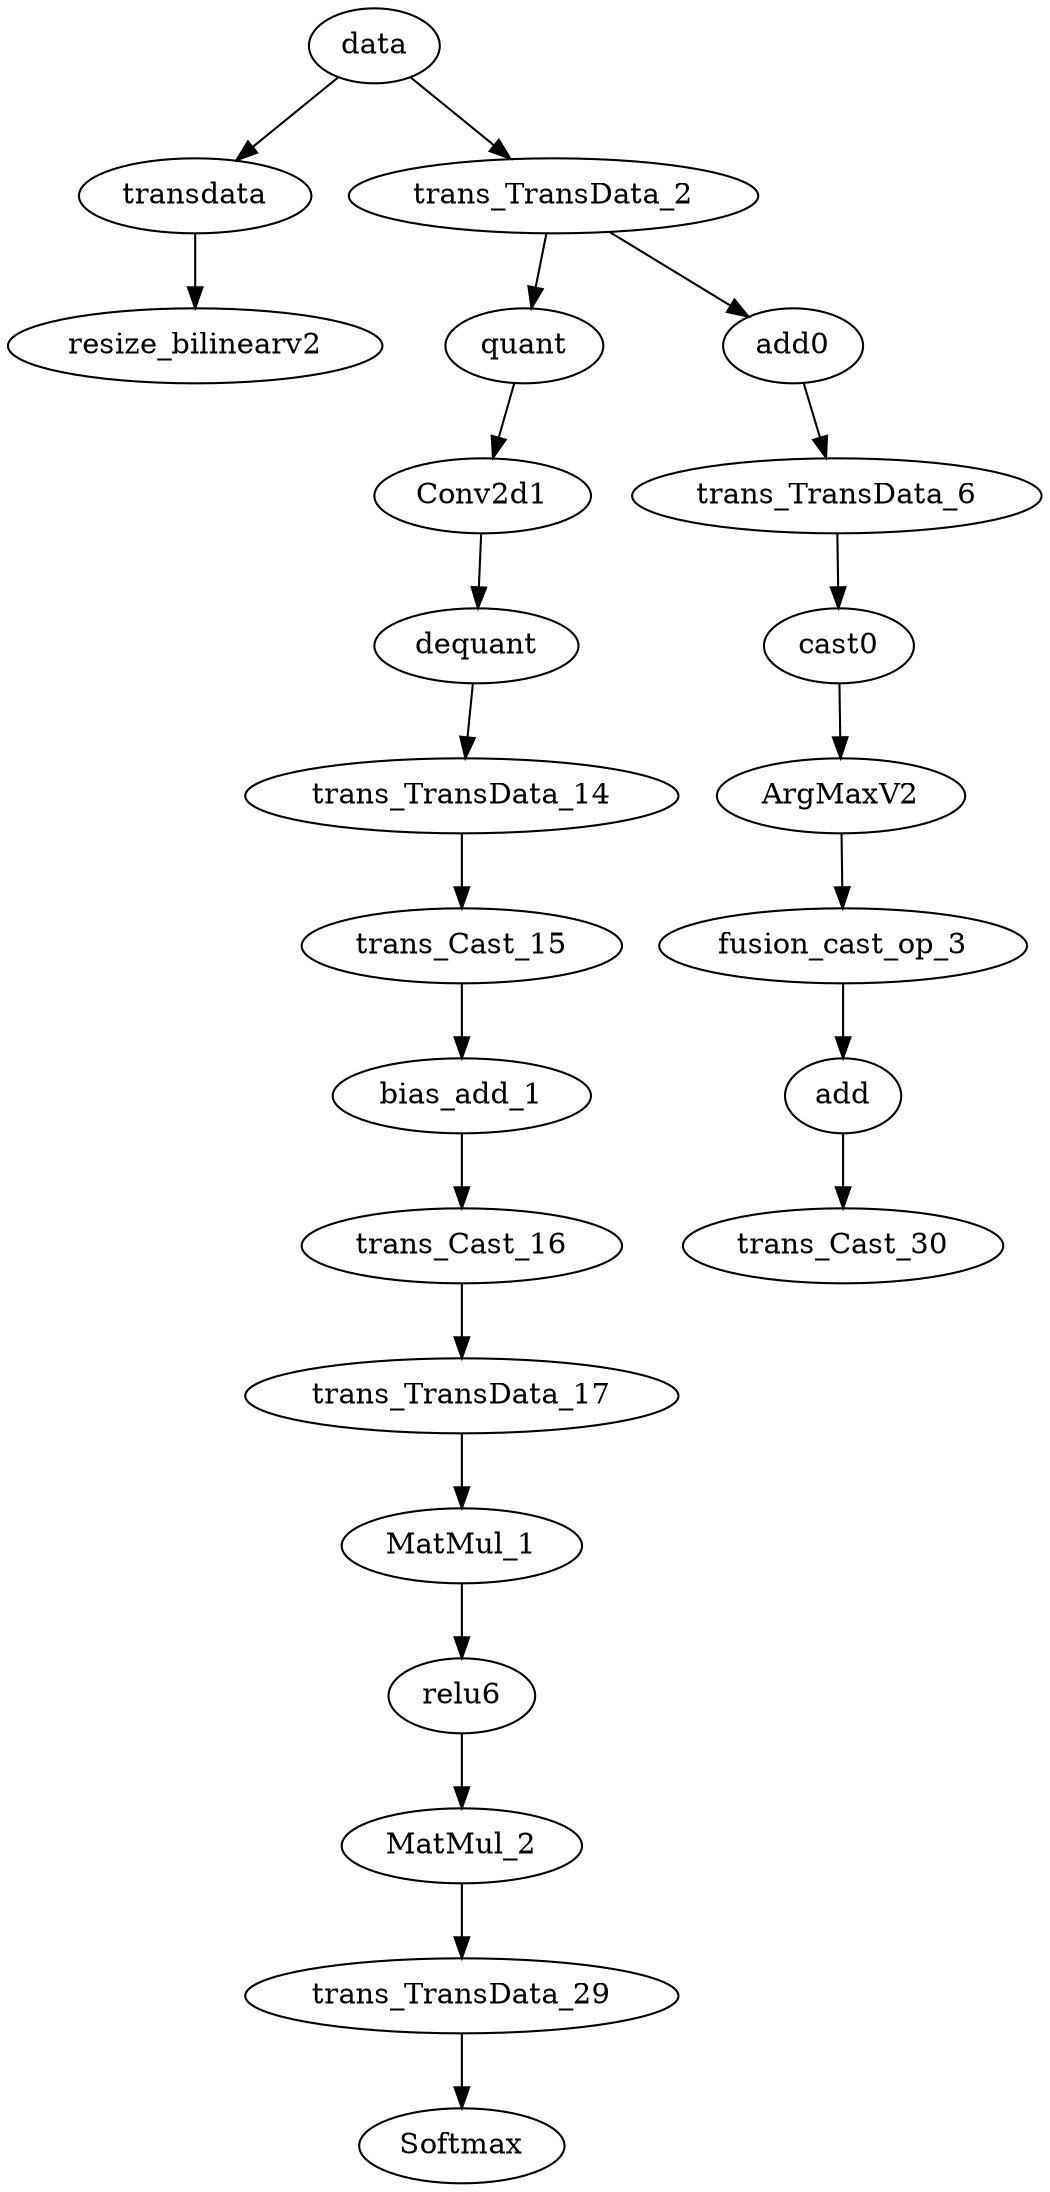 digraph G {
"data"->"transdata";
"data"->"trans_TransData_2";
"data" [weight=0.0033940000000000003];
"transdata"->"resize_bilinearv2";
"transdata" [weight=100.0];
"trans_TransData_2"->"quant";
"trans_TransData_2"->"add0";
"trans_TransData_2" [weight=100.0];
"add0"->"trans_TransData_6";
"add0" [weight=100.0];
"trans_TransData_6"->"cast0";
"trans_TransData_6" [weight=100.0];
"cast0"->"ArgMaxV2";
"cast0" [weight=0.279021];
"quant"->"Conv2d1";
"quant" [weight=100.0];
"Conv2d1"->"dequant";
"Conv2d1" [weight=100.0];
"dequant"->"trans_TransData_14";
"dequant" [weight=100.0];
"trans_TransData_14"->"trans_Cast_15";
"trans_TransData_14" [weight=100.0];
"trans_Cast_15"->"bias_add_1";
"trans_Cast_15" [weight=0.26941899999999996];
"resize_bilinearv2" [weight=0.455758];
"ArgMaxV2"->"fusion_cast_op_3";
"ArgMaxV2" [weight=0.296284];
"fusion_cast_op_3"->"add";
"fusion_cast_op_3" [weight=0.253151];
"add"->"trans_Cast_30";
"add" [weight=100.0];
"trans_Cast_30" [weight=0.265504];
"bias_add_1"->"trans_Cast_16";
"bias_add_1" [weight=0.282609];
"trans_Cast_16"->"trans_TransData_17";
"trans_Cast_16" [weight=0.260418];
"trans_TransData_17"->"MatMul_1";
"trans_TransData_17" [weight=100.0];
"MatMul_1"->"relu6";
"MatMul_1" [weight=100.0];
"relu6"->"MatMul_2";
"relu6" [weight=0.465117];
"MatMul_2"->"trans_TransData_29";
"MatMul_2" [weight=100.0];
"trans_TransData_29"->"Softmax";
"trans_TransData_29" [weight=100.0];
"Softmax" [weight=0.264927];
}
